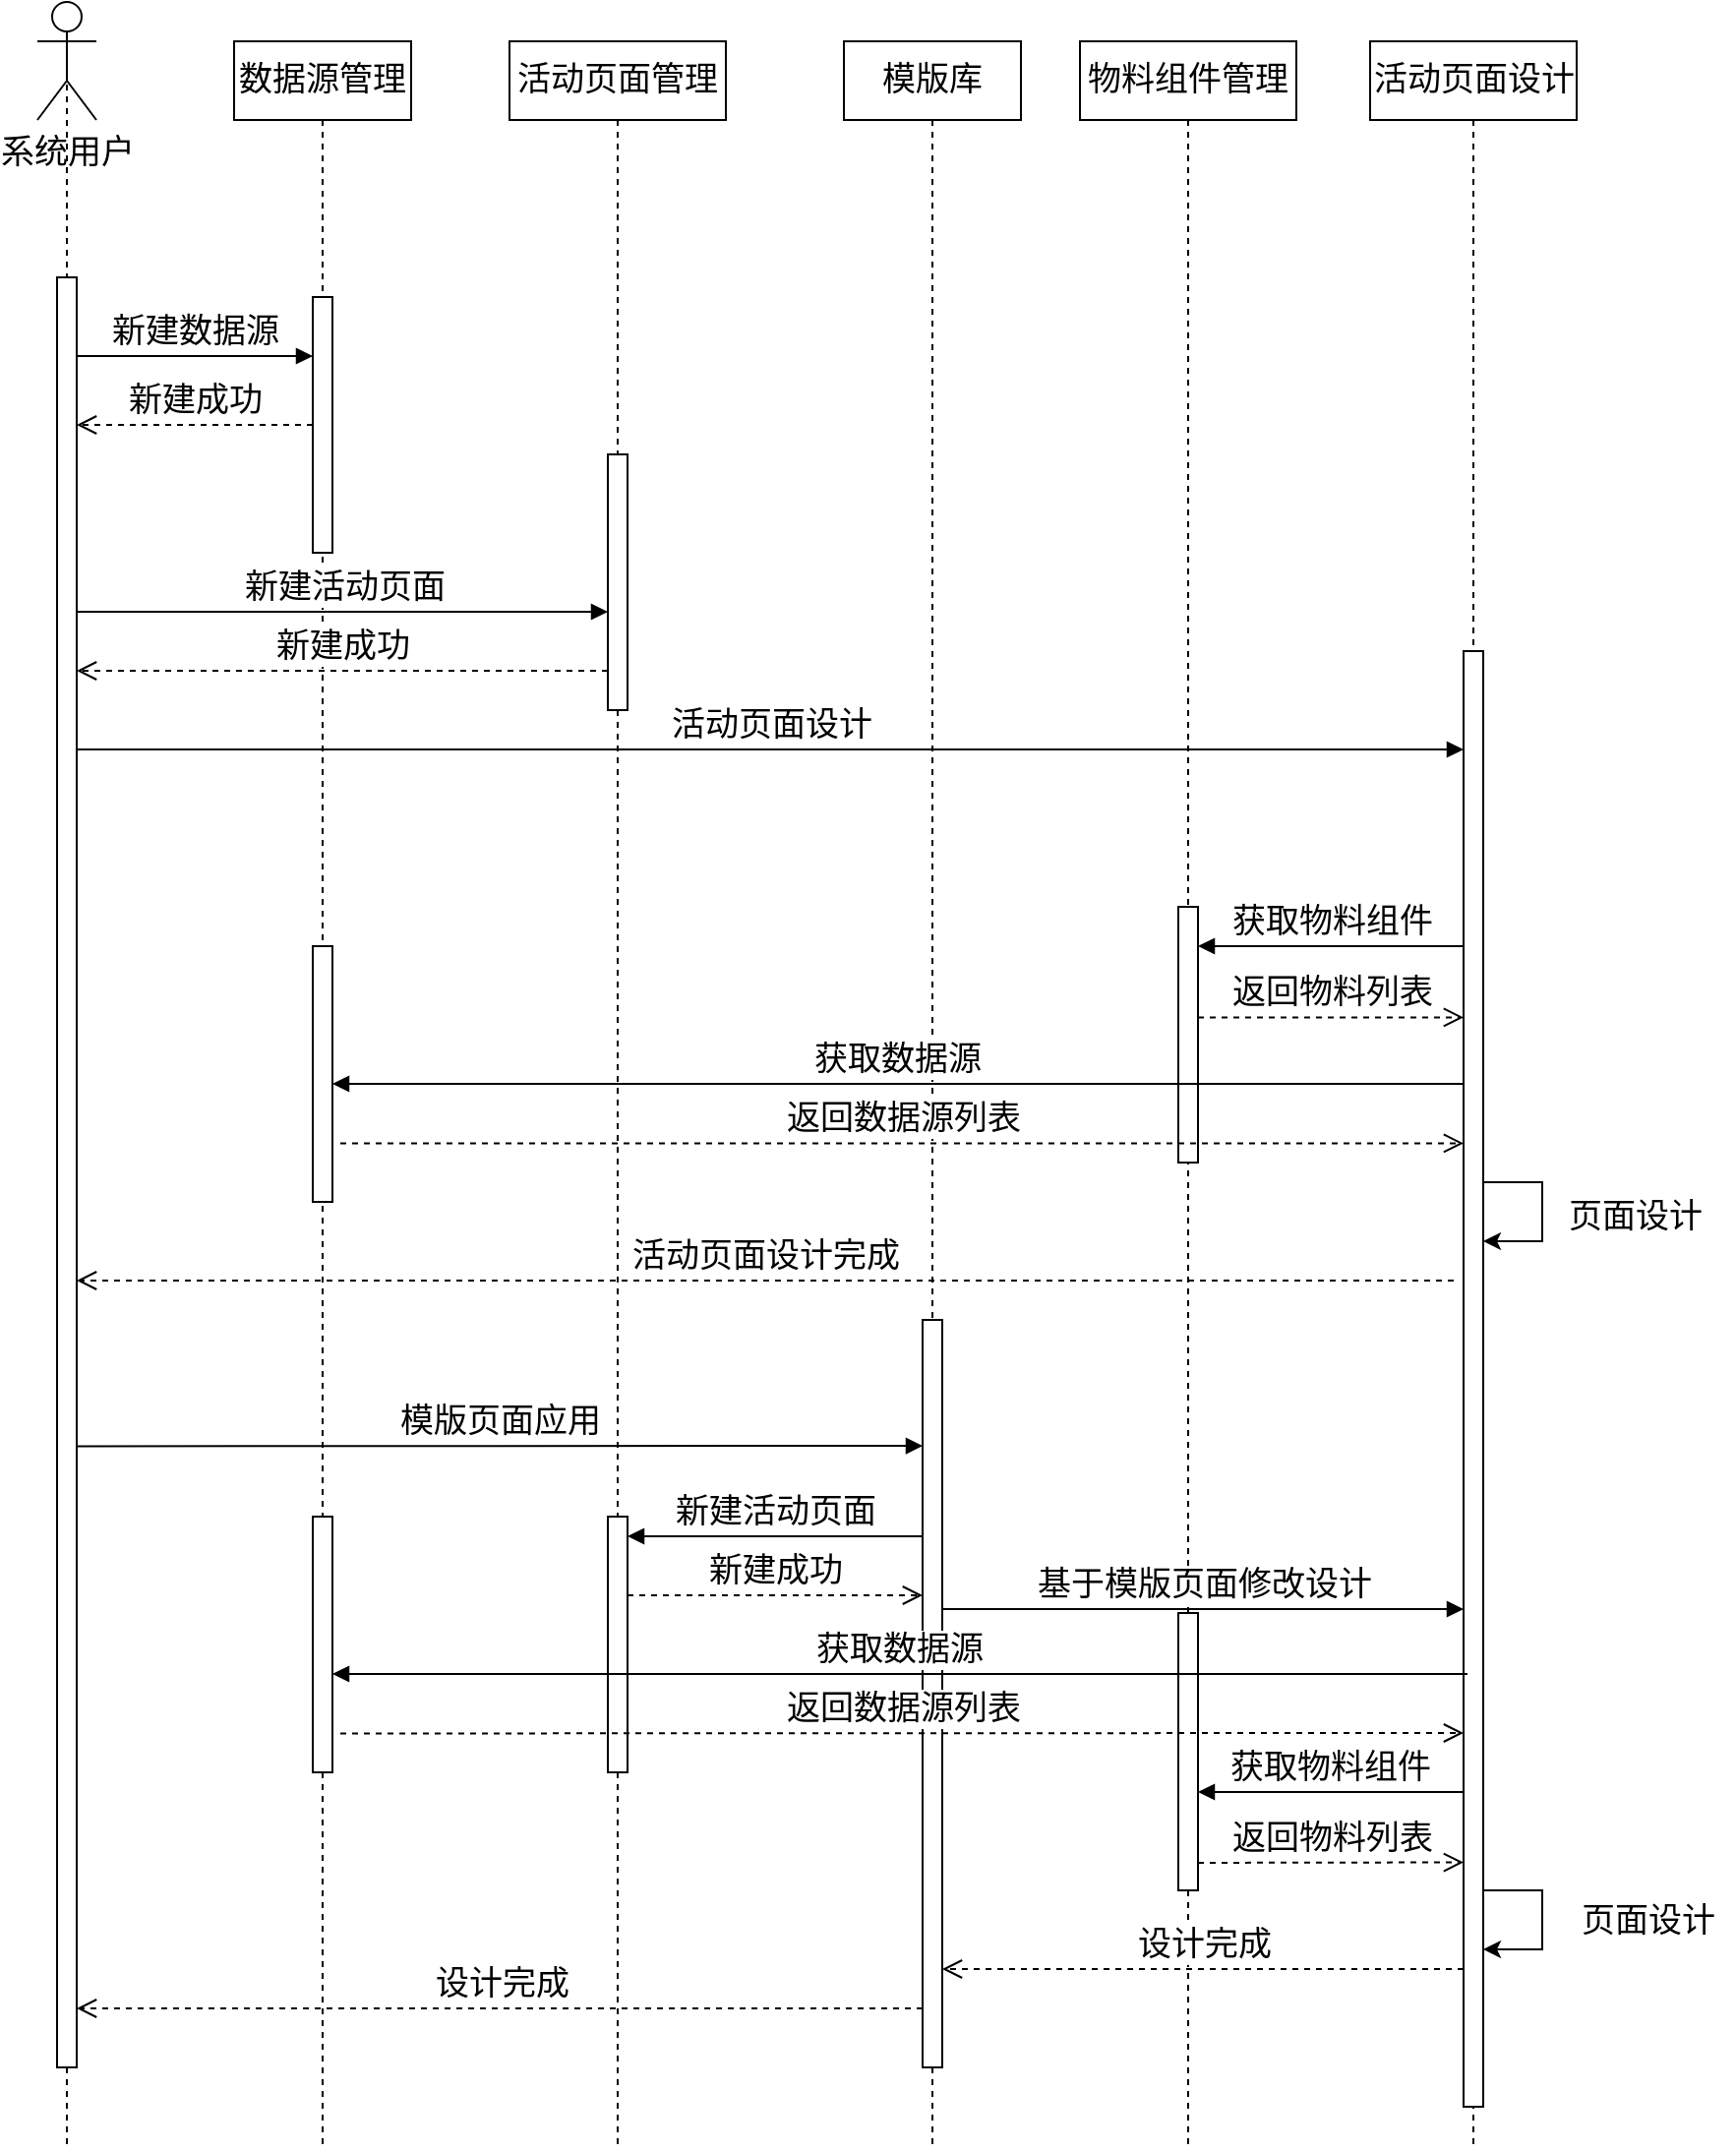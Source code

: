 <mxfile version="24.0.7" type="github">
  <diagram name="第 1 页" id="SJzEPr9qWHjdGklE9Yo-">
    <mxGraphModel dx="-1234" dy="1146" grid="1" gridSize="10" guides="1" tooltips="1" connect="1" arrows="1" fold="1" page="1" pageScale="1" pageWidth="827" pageHeight="1169" math="0" shadow="0">
      <root>
        <mxCell id="0" />
        <mxCell id="1" parent="0" />
        <mxCell id="KdcAFU8NTMyYUGJ8-cUm-41" style="edgeStyle=orthogonalEdgeStyle;rounded=0;orthogonalLoop=1;jettySize=auto;html=1;exitX=0.5;exitY=0.5;exitDx=0;exitDy=0;exitPerimeter=0;dashed=1;endArrow=none;endFill=0;fontSize=17;" edge="1" parent="1" source="KdcAFU8NTMyYUGJ8-cUm-1">
          <mxGeometry relative="1" as="geometry">
            <mxPoint x="3515" y="1440" as="targetPoint" />
          </mxGeometry>
        </mxCell>
        <mxCell id="KdcAFU8NTMyYUGJ8-cUm-1" value="系统用户" style="shape=umlActor;verticalLabelPosition=bottom;verticalAlign=top;html=1;outlineConnect=0;fontSize=17;" vertex="1" parent="1">
          <mxGeometry x="3500" y="350" width="30" height="60" as="geometry" />
        </mxCell>
        <mxCell id="KdcAFU8NTMyYUGJ8-cUm-45" style="edgeStyle=orthogonalEdgeStyle;rounded=0;orthogonalLoop=1;jettySize=auto;html=1;exitX=0.5;exitY=1;exitDx=0;exitDy=0;dashed=1;endArrow=none;endFill=0;fontSize=17;" edge="1" parent="1" source="KdcAFU8NTMyYUGJ8-cUm-2">
          <mxGeometry relative="1" as="geometry">
            <mxPoint x="4085" y="1440" as="targetPoint" />
          </mxGeometry>
        </mxCell>
        <mxCell id="KdcAFU8NTMyYUGJ8-cUm-2" value="物料组件管理" style="rounded=0;whiteSpace=wrap;html=1;fontSize=17;" vertex="1" parent="1">
          <mxGeometry x="4030" y="370" width="110" height="40" as="geometry" />
        </mxCell>
        <mxCell id="KdcAFU8NTMyYUGJ8-cUm-42" style="edgeStyle=orthogonalEdgeStyle;rounded=0;orthogonalLoop=1;jettySize=auto;html=1;exitX=0.5;exitY=1;exitDx=0;exitDy=0;dashed=1;endArrow=none;endFill=0;fontSize=17;" edge="1" parent="1" source="KdcAFU8NTMyYUGJ8-cUm-3">
          <mxGeometry relative="1" as="geometry">
            <mxPoint x="3645" y="1440" as="targetPoint" />
          </mxGeometry>
        </mxCell>
        <mxCell id="KdcAFU8NTMyYUGJ8-cUm-3" value="数据源管理" style="rounded=0;whiteSpace=wrap;html=1;fontSize=17;" vertex="1" parent="1">
          <mxGeometry x="3600" y="370" width="90" height="40" as="geometry" />
        </mxCell>
        <mxCell id="KdcAFU8NTMyYUGJ8-cUm-43" style="edgeStyle=orthogonalEdgeStyle;rounded=0;orthogonalLoop=1;jettySize=auto;html=1;exitX=0.5;exitY=1;exitDx=0;exitDy=0;dashed=1;endArrow=none;endFill=0;fontSize=17;" edge="1" parent="1" source="KdcAFU8NTMyYUGJ8-cUm-4">
          <mxGeometry relative="1" as="geometry">
            <mxPoint x="3795" y="1440" as="targetPoint" />
          </mxGeometry>
        </mxCell>
        <mxCell id="KdcAFU8NTMyYUGJ8-cUm-4" value="活动页面管理" style="rounded=0;whiteSpace=wrap;html=1;fontSize=17;" vertex="1" parent="1">
          <mxGeometry x="3740" y="370" width="110" height="40" as="geometry" />
        </mxCell>
        <mxCell id="KdcAFU8NTMyYUGJ8-cUm-46" style="edgeStyle=orthogonalEdgeStyle;rounded=0;orthogonalLoop=1;jettySize=auto;html=1;exitX=0.5;exitY=1;exitDx=0;exitDy=0;dashed=1;endArrow=none;endFill=0;fontSize=17;" edge="1" parent="1" source="KdcAFU8NTMyYUGJ8-cUm-5">
          <mxGeometry relative="1" as="geometry">
            <mxPoint x="4230" y="1440" as="targetPoint" />
          </mxGeometry>
        </mxCell>
        <mxCell id="KdcAFU8NTMyYUGJ8-cUm-5" value="活动页面设计" style="rounded=0;whiteSpace=wrap;html=1;fontSize=17;" vertex="1" parent="1">
          <mxGeometry x="4177.5" y="370" width="105" height="40" as="geometry" />
        </mxCell>
        <mxCell id="KdcAFU8NTMyYUGJ8-cUm-6" value="" style="html=1;points=[[0,0,0,0,5],[0,1,0,0,-5],[1,0,0,0,5],[1,1,0,0,-5]];perimeter=orthogonalPerimeter;outlineConnect=0;targetShapes=umlLifeline;portConstraint=eastwest;newEdgeStyle={&quot;curved&quot;:0,&quot;rounded&quot;:0};fontSize=17;" vertex="1" parent="1">
          <mxGeometry x="3510" y="490" width="10" height="910" as="geometry" />
        </mxCell>
        <mxCell id="KdcAFU8NTMyYUGJ8-cUm-7" value="" style="html=1;points=[[0,0,0,0,5],[0,1,0,0,-5],[1,0,0,0,5],[1,1,0,0,-5]];perimeter=orthogonalPerimeter;outlineConnect=0;targetShapes=umlLifeline;portConstraint=eastwest;newEdgeStyle={&quot;curved&quot;:0,&quot;rounded&quot;:0};fontSize=17;" vertex="1" parent="1">
          <mxGeometry x="3640" y="500" width="10" height="130" as="geometry" />
        </mxCell>
        <mxCell id="KdcAFU8NTMyYUGJ8-cUm-8" value="新建数据源" style="html=1;verticalAlign=bottom;endArrow=block;curved=0;rounded=0;fontSize=17;" edge="1" parent="1" target="KdcAFU8NTMyYUGJ8-cUm-7">
          <mxGeometry width="80" relative="1" as="geometry">
            <mxPoint x="3520" y="530" as="sourcePoint" />
            <mxPoint x="3600" y="530" as="targetPoint" />
            <mxPoint as="offset" />
          </mxGeometry>
        </mxCell>
        <mxCell id="KdcAFU8NTMyYUGJ8-cUm-9" value="新建成功" style="html=1;verticalAlign=bottom;endArrow=open;dashed=1;endSize=8;curved=0;rounded=0;fontSize=17;" edge="1" parent="1" source="KdcAFU8NTMyYUGJ8-cUm-7" target="KdcAFU8NTMyYUGJ8-cUm-6">
          <mxGeometry relative="1" as="geometry">
            <mxPoint x="3620" y="560" as="sourcePoint" />
            <mxPoint x="3540" y="560" as="targetPoint" />
            <mxPoint as="offset" />
          </mxGeometry>
        </mxCell>
        <mxCell id="KdcAFU8NTMyYUGJ8-cUm-44" style="edgeStyle=orthogonalEdgeStyle;rounded=0;orthogonalLoop=1;jettySize=auto;html=1;exitX=0.5;exitY=1;exitDx=0;exitDy=0;dashed=1;endArrow=none;endFill=0;fontSize=17;" edge="1" parent="1" source="KdcAFU8NTMyYUGJ8-cUm-10">
          <mxGeometry relative="1" as="geometry">
            <mxPoint x="3955" y="1440" as="targetPoint" />
          </mxGeometry>
        </mxCell>
        <mxCell id="KdcAFU8NTMyYUGJ8-cUm-10" value="模版库" style="rounded=0;whiteSpace=wrap;html=1;fontSize=17;" vertex="1" parent="1">
          <mxGeometry x="3910" y="370" width="90" height="40" as="geometry" />
        </mxCell>
        <mxCell id="KdcAFU8NTMyYUGJ8-cUm-11" value="" style="html=1;points=[[0,0,0,0,5],[0,1,0,0,-5],[1,0,0,0,5],[1,1,0,0,-5]];perimeter=orthogonalPerimeter;outlineConnect=0;targetShapes=umlLifeline;portConstraint=eastwest;newEdgeStyle={&quot;curved&quot;:0,&quot;rounded&quot;:0};fontSize=17;" vertex="1" parent="1">
          <mxGeometry x="3790" y="580" width="10" height="130" as="geometry" />
        </mxCell>
        <mxCell id="KdcAFU8NTMyYUGJ8-cUm-12" value="新建活动页面" style="html=1;verticalAlign=bottom;endArrow=block;curved=0;rounded=0;fontSize=17;" edge="1" parent="1" target="KdcAFU8NTMyYUGJ8-cUm-11">
          <mxGeometry x="0.003" width="80" relative="1" as="geometry">
            <mxPoint x="3520" y="660" as="sourcePoint" />
            <mxPoint x="3640" y="660" as="targetPoint" />
            <mxPoint as="offset" />
          </mxGeometry>
        </mxCell>
        <mxCell id="KdcAFU8NTMyYUGJ8-cUm-13" value="新建成功" style="html=1;verticalAlign=bottom;endArrow=open;dashed=1;endSize=8;curved=0;rounded=0;fontSize=17;" edge="1" parent="1" source="KdcAFU8NTMyYUGJ8-cUm-11">
          <mxGeometry x="0.003" relative="1" as="geometry">
            <mxPoint x="3640" y="690" as="sourcePoint" />
            <mxPoint x="3520" y="690" as="targetPoint" />
            <mxPoint as="offset" />
          </mxGeometry>
        </mxCell>
        <mxCell id="KdcAFU8NTMyYUGJ8-cUm-14" value="" style="html=1;points=[[0,0,0,0,5],[0,1,0,0,-5],[1,0,0,0,5],[1,1,0,0,-5]];perimeter=orthogonalPerimeter;outlineConnect=0;targetShapes=umlLifeline;portConstraint=eastwest;newEdgeStyle={&quot;curved&quot;:0,&quot;rounded&quot;:0};fontSize=17;" vertex="1" parent="1">
          <mxGeometry x="4225" y="680" width="10" height="740" as="geometry" />
        </mxCell>
        <mxCell id="KdcAFU8NTMyYUGJ8-cUm-15" value="活动页面设计" style="html=1;verticalAlign=bottom;endArrow=block;curved=0;rounded=0;fontSize=17;" edge="1" parent="1" target="KdcAFU8NTMyYUGJ8-cUm-14">
          <mxGeometry width="80" relative="1" as="geometry">
            <mxPoint x="3520" y="730" as="sourcePoint" />
            <mxPoint x="3600" y="730" as="targetPoint" />
          </mxGeometry>
        </mxCell>
        <mxCell id="KdcAFU8NTMyYUGJ8-cUm-16" value="" style="html=1;points=[[0,0,0,0,5],[0,1,0,0,-5],[1,0,0,0,5],[1,1,0,0,-5]];perimeter=orthogonalPerimeter;outlineConnect=0;targetShapes=umlLifeline;portConstraint=eastwest;newEdgeStyle={&quot;curved&quot;:0,&quot;rounded&quot;:0};fontSize=17;" vertex="1" parent="1">
          <mxGeometry x="3640" y="830" width="10" height="130" as="geometry" />
        </mxCell>
        <mxCell id="KdcAFU8NTMyYUGJ8-cUm-17" value="" style="html=1;points=[[0,0,0,0,5],[0,1,0,0,-5],[1,0,0,0,5],[1,1,0,0,-5]];perimeter=orthogonalPerimeter;outlineConnect=0;targetShapes=umlLifeline;portConstraint=eastwest;newEdgeStyle={&quot;curved&quot;:0,&quot;rounded&quot;:0};fontSize=17;" vertex="1" parent="1">
          <mxGeometry x="4080" y="810" width="10" height="130" as="geometry" />
        </mxCell>
        <mxCell id="KdcAFU8NTMyYUGJ8-cUm-18" value="获取物料组件" style="html=1;verticalAlign=bottom;endArrow=block;curved=0;rounded=0;fontSize=17;" edge="1" parent="1">
          <mxGeometry x="0.003" width="80" relative="1" as="geometry">
            <mxPoint x="4225" y="830" as="sourcePoint" />
            <mxPoint x="4090" y="830" as="targetPoint" />
            <mxPoint as="offset" />
          </mxGeometry>
        </mxCell>
        <mxCell id="KdcAFU8NTMyYUGJ8-cUm-19" value="获取数据源" style="html=1;verticalAlign=bottom;endArrow=block;curved=0;rounded=0;fontSize=17;" edge="1" parent="1" target="KdcAFU8NTMyYUGJ8-cUm-16">
          <mxGeometry x="0.003" width="80" relative="1" as="geometry">
            <mxPoint x="4225" y="900" as="sourcePoint" />
            <mxPoint x="4090" y="900" as="targetPoint" />
            <mxPoint as="offset" />
          </mxGeometry>
        </mxCell>
        <mxCell id="KdcAFU8NTMyYUGJ8-cUm-20" value="返回物料列表" style="html=1;verticalAlign=bottom;endArrow=open;dashed=1;endSize=8;curved=0;rounded=0;fontSize=17;" edge="1" parent="1" target="KdcAFU8NTMyYUGJ8-cUm-14">
          <mxGeometry x="0.003" relative="1" as="geometry">
            <mxPoint x="4090" y="866.23" as="sourcePoint" />
            <mxPoint x="4170" y="866.23" as="targetPoint" />
            <mxPoint as="offset" />
          </mxGeometry>
        </mxCell>
        <mxCell id="KdcAFU8NTMyYUGJ8-cUm-21" value="返回数据源列表" style="html=1;verticalAlign=bottom;endArrow=open;dashed=1;endSize=8;curved=0;rounded=0;fontSize=17;" edge="1" parent="1" target="KdcAFU8NTMyYUGJ8-cUm-14">
          <mxGeometry x="0.002" relative="1" as="geometry">
            <mxPoint x="3654" y="930.23" as="sourcePoint" />
            <mxPoint x="3789" y="930" as="targetPoint" />
            <mxPoint as="offset" />
          </mxGeometry>
        </mxCell>
        <mxCell id="KdcAFU8NTMyYUGJ8-cUm-22" value="" style="endArrow=classic;html=1;rounded=0;fontSize=17;" edge="1" parent="1">
          <mxGeometry width="50" height="50" relative="1" as="geometry">
            <mxPoint x="4235" y="950" as="sourcePoint" />
            <mxPoint x="4235" y="980" as="targetPoint" />
            <Array as="points">
              <mxPoint x="4265" y="950" />
              <mxPoint x="4265" y="980" />
              <mxPoint x="4235" y="980" />
            </Array>
          </mxGeometry>
        </mxCell>
        <mxCell id="KdcAFU8NTMyYUGJ8-cUm-23" value="页面设计" style="text;html=1;align=center;verticalAlign=middle;whiteSpace=wrap;rounded=0;fontSize=17;" vertex="1" parent="1">
          <mxGeometry x="4275" y="952.5" width="75" height="30" as="geometry" />
        </mxCell>
        <mxCell id="KdcAFU8NTMyYUGJ8-cUm-24" value="活动页面设计完成" style="html=1;verticalAlign=bottom;endArrow=open;dashed=1;endSize=8;curved=0;rounded=0;fontSize=17;" edge="1" parent="1">
          <mxGeometry x="0.002" relative="1" as="geometry">
            <mxPoint x="4220" y="1000" as="sourcePoint" />
            <mxPoint x="3520" y="1000" as="targetPoint" />
            <mxPoint as="offset" />
          </mxGeometry>
        </mxCell>
        <mxCell id="KdcAFU8NTMyYUGJ8-cUm-25" value="" style="html=1;points=[[0,0,0,0,5],[0,1,0,0,-5],[1,0,0,0,5],[1,1,0,0,-5]];perimeter=orthogonalPerimeter;outlineConnect=0;targetShapes=umlLifeline;portConstraint=eastwest;newEdgeStyle={&quot;curved&quot;:0,&quot;rounded&quot;:0};fontSize=17;" vertex="1" parent="1">
          <mxGeometry x="3950" y="1020" width="10" height="380" as="geometry" />
        </mxCell>
        <mxCell id="KdcAFU8NTMyYUGJ8-cUm-26" value="模版页面应用" style="html=1;verticalAlign=bottom;endArrow=block;curved=0;rounded=0;fontSize=17;" edge="1" parent="1">
          <mxGeometry x="0.002" width="80" relative="1" as="geometry">
            <mxPoint x="3520" y="1084.23" as="sourcePoint" />
            <mxPoint x="3950" y="1084" as="targetPoint" />
            <mxPoint as="offset" />
          </mxGeometry>
        </mxCell>
        <mxCell id="KdcAFU8NTMyYUGJ8-cUm-27" value="" style="html=1;points=[[0,0,0,0,5],[0,1,0,0,-5],[1,0,0,0,5],[1,1,0,0,-5]];perimeter=orthogonalPerimeter;outlineConnect=0;targetShapes=umlLifeline;portConstraint=eastwest;newEdgeStyle={&quot;curved&quot;:0,&quot;rounded&quot;:0};fontSize=17;" vertex="1" parent="1">
          <mxGeometry x="3790" y="1120" width="10" height="130" as="geometry" />
        </mxCell>
        <mxCell id="KdcAFU8NTMyYUGJ8-cUm-28" value="新建活动页面" style="html=1;verticalAlign=bottom;endArrow=block;curved=0;rounded=0;fontSize=17;" edge="1" parent="1" source="KdcAFU8NTMyYUGJ8-cUm-25">
          <mxGeometry x="0.005" width="80" relative="1" as="geometry">
            <mxPoint x="3880" y="1130" as="sourcePoint" />
            <mxPoint x="3800" y="1130" as="targetPoint" />
            <mxPoint as="offset" />
          </mxGeometry>
        </mxCell>
        <mxCell id="KdcAFU8NTMyYUGJ8-cUm-29" value="新建成功" style="html=1;verticalAlign=bottom;endArrow=open;dashed=1;endSize=8;curved=0;rounded=0;fontSize=17;" edge="1" parent="1">
          <mxGeometry x="0.003" relative="1" as="geometry">
            <mxPoint x="3800" y="1160" as="sourcePoint" />
            <mxPoint x="3950" y="1160" as="targetPoint" />
            <mxPoint as="offset" />
          </mxGeometry>
        </mxCell>
        <mxCell id="KdcAFU8NTMyYUGJ8-cUm-30" value="" style="html=1;points=[[0,0,0,0,5],[0,1,0,0,-5],[1,0,0,0,5],[1,1,0,0,-5]];perimeter=orthogonalPerimeter;outlineConnect=0;targetShapes=umlLifeline;portConstraint=eastwest;newEdgeStyle={&quot;curved&quot;:0,&quot;rounded&quot;:0};fontSize=17;" vertex="1" parent="1">
          <mxGeometry x="3640" y="1120" width="10" height="130" as="geometry" />
        </mxCell>
        <mxCell id="KdcAFU8NTMyYUGJ8-cUm-31" value="" style="html=1;points=[[0,0,0,0,5],[0,1,0,0,-5],[1,0,0,0,5],[1,1,0,0,-5]];perimeter=orthogonalPerimeter;outlineConnect=0;targetShapes=umlLifeline;portConstraint=eastwest;newEdgeStyle={&quot;curved&quot;:0,&quot;rounded&quot;:0};fontSize=17;" vertex="1" parent="1">
          <mxGeometry x="4080" y="1169" width="10" height="141" as="geometry" />
        </mxCell>
        <mxCell id="KdcAFU8NTMyYUGJ8-cUm-32" value="获取物料组件" style="html=1;verticalAlign=bottom;endArrow=block;curved=0;rounded=0;fontSize=17;" edge="1" parent="1">
          <mxGeometry x="0.007" width="80" relative="1" as="geometry">
            <mxPoint x="4225" y="1260" as="sourcePoint" />
            <mxPoint x="4090" y="1260" as="targetPoint" />
            <mxPoint as="offset" />
          </mxGeometry>
        </mxCell>
        <mxCell id="KdcAFU8NTMyYUGJ8-cUm-33" value="获取数据源" style="html=1;verticalAlign=bottom;endArrow=block;curved=0;rounded=0;fontSize=17;" edge="1" parent="1">
          <mxGeometry x="0.003" width="80" relative="1" as="geometry">
            <mxPoint x="4227" y="1200" as="sourcePoint" />
            <mxPoint x="3650" y="1200" as="targetPoint" />
            <mxPoint as="offset" />
          </mxGeometry>
        </mxCell>
        <mxCell id="KdcAFU8NTMyYUGJ8-cUm-34" value="返回物料列表" style="html=1;verticalAlign=bottom;endArrow=open;dashed=1;endSize=8;curved=0;rounded=0;fontSize=17;" edge="1" parent="1">
          <mxGeometry x="0.007" relative="1" as="geometry">
            <mxPoint x="4090" y="1295.98" as="sourcePoint" />
            <mxPoint x="4225" y="1295.75" as="targetPoint" />
            <mxPoint as="offset" />
          </mxGeometry>
        </mxCell>
        <mxCell id="KdcAFU8NTMyYUGJ8-cUm-35" value="返回数据源列表" style="html=1;verticalAlign=bottom;endArrow=open;dashed=1;endSize=8;curved=0;rounded=0;fontSize=17;" edge="1" parent="1">
          <mxGeometry x="0.002" relative="1" as="geometry">
            <mxPoint x="3654" y="1230.23" as="sourcePoint" />
            <mxPoint x="4225" y="1230" as="targetPoint" />
            <mxPoint as="offset" />
          </mxGeometry>
        </mxCell>
        <mxCell id="KdcAFU8NTMyYUGJ8-cUm-36" value="基于模版页面修改设计" style="html=1;verticalAlign=bottom;endArrow=block;curved=0;rounded=0;fontSize=17;" edge="1" parent="1" target="KdcAFU8NTMyYUGJ8-cUm-14">
          <mxGeometry width="80" relative="1" as="geometry">
            <mxPoint x="3960" y="1167" as="sourcePoint" />
            <mxPoint x="4040" y="1167" as="targetPoint" />
          </mxGeometry>
        </mxCell>
        <mxCell id="KdcAFU8NTMyYUGJ8-cUm-37" value="" style="endArrow=classic;html=1;rounded=0;fontSize=17;" edge="1" parent="1">
          <mxGeometry width="50" height="50" relative="1" as="geometry">
            <mxPoint x="4235" y="1310" as="sourcePoint" />
            <mxPoint x="4235" y="1340" as="targetPoint" />
            <Array as="points">
              <mxPoint x="4265" y="1310" />
              <mxPoint x="4265" y="1340" />
              <mxPoint x="4235" y="1340" />
            </Array>
          </mxGeometry>
        </mxCell>
        <mxCell id="KdcAFU8NTMyYUGJ8-cUm-38" value="页面设计" style="text;html=1;align=center;verticalAlign=middle;whiteSpace=wrap;rounded=0;fontSize=17;" vertex="1" parent="1">
          <mxGeometry x="4275" y="1311.25" width="87.5" height="30" as="geometry" />
        </mxCell>
        <mxCell id="KdcAFU8NTMyYUGJ8-cUm-39" value="设计完成" style="html=1;verticalAlign=bottom;endArrow=open;dashed=1;endSize=8;curved=0;rounded=0;fontSize=17;" edge="1" parent="1" source="KdcAFU8NTMyYUGJ8-cUm-14">
          <mxGeometry x="-0.002" relative="1" as="geometry">
            <mxPoint x="4040" y="1350" as="sourcePoint" />
            <mxPoint x="3960" y="1350" as="targetPoint" />
            <mxPoint as="offset" />
          </mxGeometry>
        </mxCell>
        <mxCell id="KdcAFU8NTMyYUGJ8-cUm-40" value="设计完成" style="html=1;verticalAlign=bottom;endArrow=open;dashed=1;endSize=8;curved=0;rounded=0;fontSize=17;" edge="1" parent="1">
          <mxGeometry x="-0.002" relative="1" as="geometry">
            <mxPoint x="3950" y="1370" as="sourcePoint" />
            <mxPoint x="3520" y="1370" as="targetPoint" />
            <mxPoint as="offset" />
          </mxGeometry>
        </mxCell>
      </root>
    </mxGraphModel>
  </diagram>
</mxfile>
